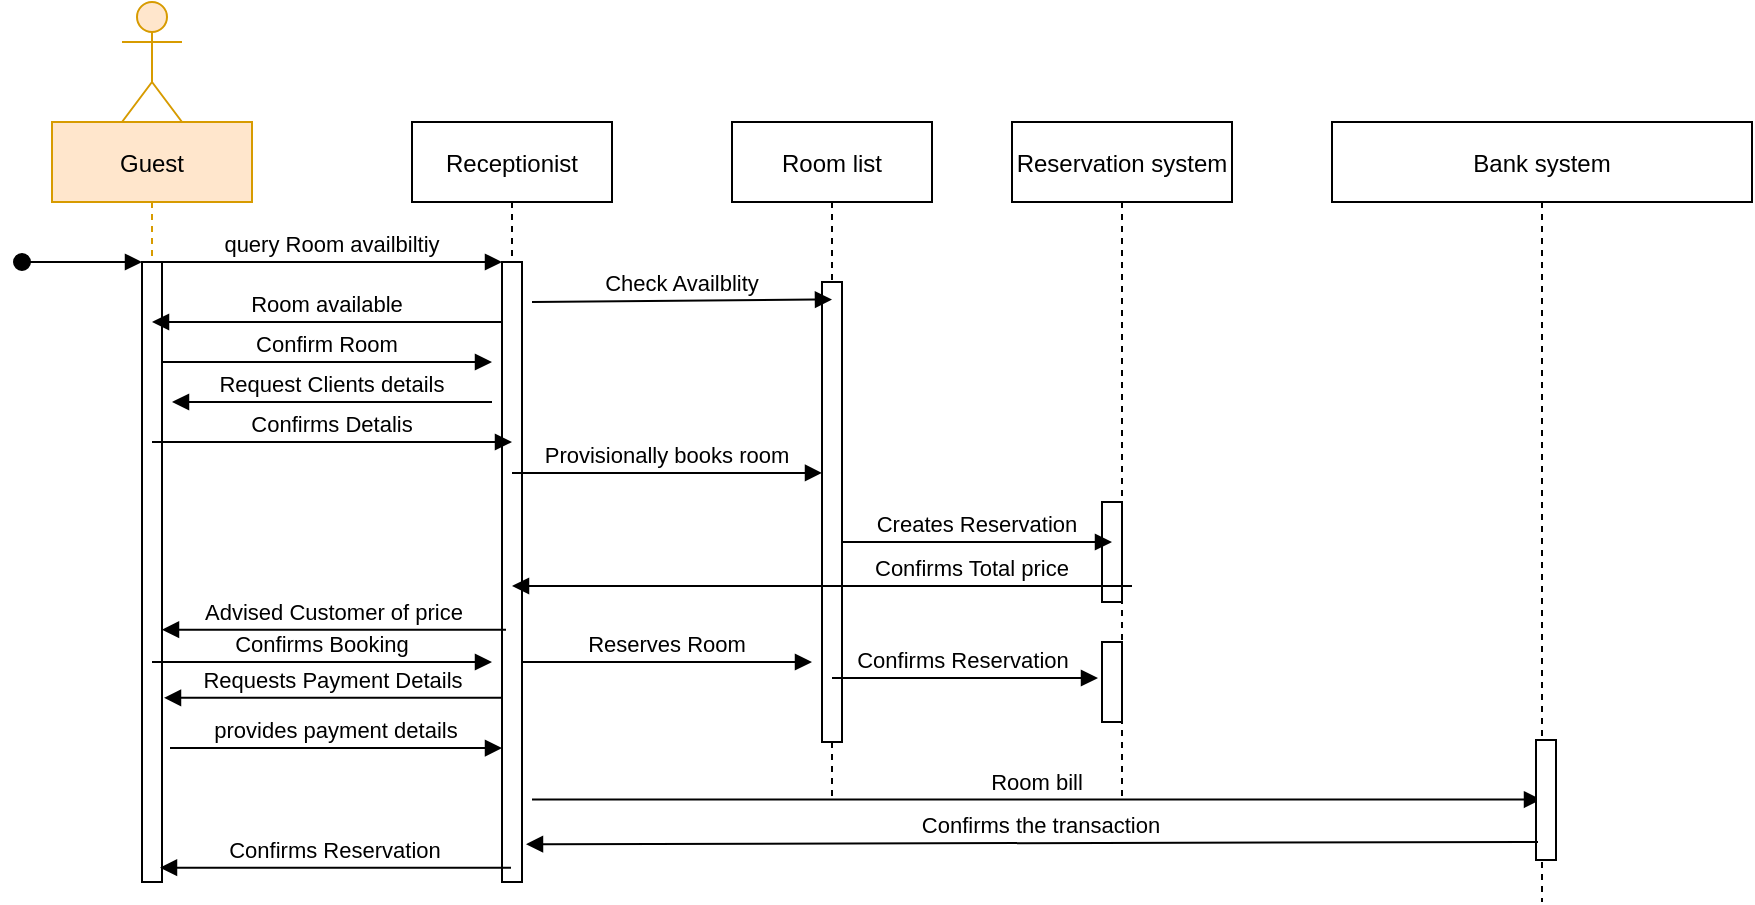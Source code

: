 <mxfile version="16.1.2" type="github">
  <diagram id="kgpKYQtTHZ0yAKxKKP6v" name="Page-1">
    <mxGraphModel dx="868" dy="482" grid="1" gridSize="10" guides="1" tooltips="1" connect="1" arrows="1" fold="1" page="1" pageScale="1" pageWidth="850" pageHeight="1100" math="0" shadow="0">
      <root>
        <mxCell id="0" />
        <mxCell id="1" parent="0" />
        <mxCell id="3nuBFxr9cyL0pnOWT2aG-1" value="Guest" style="shape=umlLifeline;perimeter=lifelinePerimeter;container=1;collapsible=0;recursiveResize=0;rounded=0;shadow=0;strokeWidth=1;perimeterSpacing=0;fillColor=#ffe6cc;strokeColor=#d79b00;" parent="1" vertex="1">
          <mxGeometry x="100" y="80" width="100" height="380" as="geometry" />
        </mxCell>
        <mxCell id="3nuBFxr9cyL0pnOWT2aG-2" value="" style="points=[];perimeter=orthogonalPerimeter;rounded=0;shadow=0;strokeWidth=1;" parent="3nuBFxr9cyL0pnOWT2aG-1" vertex="1">
          <mxGeometry x="45" y="70" width="10" height="310" as="geometry" />
        </mxCell>
        <mxCell id="3nuBFxr9cyL0pnOWT2aG-3" value="" style="verticalAlign=bottom;startArrow=oval;endArrow=block;startSize=8;shadow=0;strokeWidth=1;" parent="3nuBFxr9cyL0pnOWT2aG-1" target="3nuBFxr9cyL0pnOWT2aG-2" edge="1">
          <mxGeometry x="0.5" y="20" relative="1" as="geometry">
            <mxPoint x="-15" y="70" as="sourcePoint" />
            <mxPoint as="offset" />
          </mxGeometry>
        </mxCell>
        <mxCell id="3nuBFxr9cyL0pnOWT2aG-5" value="Receptionist" style="shape=umlLifeline;perimeter=lifelinePerimeter;container=1;collapsible=0;recursiveResize=0;rounded=0;shadow=0;strokeWidth=1;" parent="1" vertex="1">
          <mxGeometry x="280" y="80" width="100" height="380" as="geometry" />
        </mxCell>
        <mxCell id="3nuBFxr9cyL0pnOWT2aG-6" value="" style="points=[];perimeter=orthogonalPerimeter;rounded=0;shadow=0;strokeWidth=1;" parent="3nuBFxr9cyL0pnOWT2aG-5" vertex="1">
          <mxGeometry x="45" y="70" width="10" height="310" as="geometry" />
        </mxCell>
        <mxCell id="3nuBFxr9cyL0pnOWT2aG-8" value="query Room availbiltiy" style="verticalAlign=bottom;endArrow=block;entryX=0;entryY=0;shadow=0;strokeWidth=1;" parent="1" source="3nuBFxr9cyL0pnOWT2aG-2" target="3nuBFxr9cyL0pnOWT2aG-6" edge="1">
          <mxGeometry relative="1" as="geometry">
            <mxPoint x="275" y="160" as="sourcePoint" />
          </mxGeometry>
        </mxCell>
        <mxCell id="3nuBFxr9cyL0pnOWT2aG-9" value="Room available" style="verticalAlign=bottom;endArrow=block;shadow=0;strokeWidth=1;" parent="1" source="3nuBFxr9cyL0pnOWT2aG-6" target="3nuBFxr9cyL0pnOWT2aG-1" edge="1">
          <mxGeometry relative="1" as="geometry">
            <mxPoint x="240" y="200" as="sourcePoint" />
            <mxPoint x="160" y="200" as="targetPoint" />
            <Array as="points">
              <mxPoint x="310" y="180" />
            </Array>
          </mxGeometry>
        </mxCell>
        <mxCell id="O2JDXleAkRafH4N3ai_Y-1" value="Room list" style="shape=umlLifeline;perimeter=lifelinePerimeter;container=1;collapsible=0;recursiveResize=0;rounded=0;shadow=0;strokeWidth=1;" parent="1" vertex="1">
          <mxGeometry x="440" y="80" width="100" height="340" as="geometry" />
        </mxCell>
        <mxCell id="O2JDXleAkRafH4N3ai_Y-2" value="" style="points=[];perimeter=orthogonalPerimeter;rounded=0;shadow=0;strokeWidth=1;" parent="O2JDXleAkRafH4N3ai_Y-1" vertex="1">
          <mxGeometry x="45" y="80" width="10" height="230" as="geometry" />
        </mxCell>
        <mxCell id="O2JDXleAkRafH4N3ai_Y-3" value="Reservation system" style="shape=umlLifeline;perimeter=lifelinePerimeter;container=1;collapsible=0;recursiveResize=0;rounded=0;shadow=0;strokeWidth=1;" parent="1" vertex="1">
          <mxGeometry x="580" y="80" width="110" height="340" as="geometry" />
        </mxCell>
        <mxCell id="O2JDXleAkRafH4N3ai_Y-4" value="" style="points=[];perimeter=orthogonalPerimeter;rounded=0;shadow=0;strokeWidth=1;" parent="O2JDXleAkRafH4N3ai_Y-3" vertex="1">
          <mxGeometry x="45" y="190" width="10" height="50" as="geometry" />
        </mxCell>
        <mxCell id="O2JDXleAkRafH4N3ai_Y-14" value="" style="points=[];perimeter=orthogonalPerimeter;rounded=0;shadow=0;strokeWidth=1;" parent="O2JDXleAkRafH4N3ai_Y-3" vertex="1">
          <mxGeometry x="45" y="260" width="10" height="40" as="geometry" />
        </mxCell>
        <mxCell id="O2JDXleAkRafH4N3ai_Y-5" value="Bank system" style="shape=umlLifeline;perimeter=lifelinePerimeter;container=1;collapsible=0;recursiveResize=0;rounded=0;shadow=0;strokeWidth=1;" parent="1" vertex="1">
          <mxGeometry x="740" y="80" width="210" height="390" as="geometry" />
        </mxCell>
        <mxCell id="O2JDXleAkRafH4N3ai_Y-7" value="Check Availblity" style="verticalAlign=bottom;endArrow=block;shadow=0;strokeWidth=1;entryX=0.5;entryY=0.038;entryDx=0;entryDy=0;entryPerimeter=0;" parent="1" target="O2JDXleAkRafH4N3ai_Y-2" edge="1">
          <mxGeometry relative="1" as="geometry">
            <mxPoint x="340" y="170" as="sourcePoint" />
            <mxPoint x="490" y="180" as="targetPoint" />
          </mxGeometry>
        </mxCell>
        <mxCell id="O2JDXleAkRafH4N3ai_Y-8" value="Confirms Detalis" style="verticalAlign=bottom;endArrow=block;shadow=0;strokeWidth=1;" parent="1" source="3nuBFxr9cyL0pnOWT2aG-1" edge="1">
          <mxGeometry relative="1" as="geometry">
            <mxPoint x="150" y="220" as="sourcePoint" />
            <mxPoint x="330" y="240" as="targetPoint" />
            <Array as="points" />
          </mxGeometry>
        </mxCell>
        <mxCell id="O2JDXleAkRafH4N3ai_Y-9" value="Confirms Booking" style="verticalAlign=bottom;endArrow=block;shadow=0;strokeWidth=1;" parent="1" source="3nuBFxr9cyL0pnOWT2aG-1" edge="1">
          <mxGeometry relative="1" as="geometry">
            <mxPoint x="335" y="206.93" as="sourcePoint" />
            <mxPoint x="320" y="350" as="targetPoint" />
          </mxGeometry>
        </mxCell>
        <mxCell id="O2JDXleAkRafH4N3ai_Y-10" value="Advised Customer of price" style="verticalAlign=bottom;endArrow=block;shadow=0;strokeWidth=1;exitX=0.2;exitY=0.593;exitDx=0;exitDy=0;exitPerimeter=0;" parent="1" source="3nuBFxr9cyL0pnOWT2aG-6" target="3nuBFxr9cyL0pnOWT2aG-2" edge="1">
          <mxGeometry relative="1" as="geometry">
            <mxPoint x="345" y="216.93" as="sourcePoint" />
            <mxPoint x="150" y="248" as="targetPoint" />
          </mxGeometry>
        </mxCell>
        <mxCell id="O2JDXleAkRafH4N3ai_Y-11" value="Request Clients details" style="verticalAlign=bottom;endArrow=block;shadow=0;strokeWidth=1;" parent="1" edge="1">
          <mxGeometry relative="1" as="geometry">
            <mxPoint x="320" y="220" as="sourcePoint" />
            <mxPoint x="160" y="220" as="targetPoint" />
            <Array as="points" />
          </mxGeometry>
        </mxCell>
        <mxCell id="O2JDXleAkRafH4N3ai_Y-12" value="Confirm Room" style="verticalAlign=bottom;endArrow=block;shadow=0;strokeWidth=1;" parent="1" source="3nuBFxr9cyL0pnOWT2aG-2" edge="1">
          <mxGeometry relative="1" as="geometry">
            <mxPoint x="365" y="236.93" as="sourcePoint" />
            <mxPoint x="320" y="200" as="targetPoint" />
          </mxGeometry>
        </mxCell>
        <mxCell id="O2JDXleAkRafH4N3ai_Y-15" value="Provisionally books room" style="verticalAlign=bottom;endArrow=block;shadow=0;strokeWidth=1;entryX=0;entryY=0.415;entryDx=0;entryDy=0;entryPerimeter=0;" parent="1" source="3nuBFxr9cyL0pnOWT2aG-5" target="O2JDXleAkRafH4N3ai_Y-2" edge="1">
          <mxGeometry relative="1" as="geometry">
            <mxPoint x="350" y="180" as="sourcePoint" />
            <mxPoint x="500" y="179.88" as="targetPoint" />
          </mxGeometry>
        </mxCell>
        <mxCell id="O2JDXleAkRafH4N3ai_Y-16" value="Creates Reservation" style="verticalAlign=bottom;endArrow=block;shadow=0;strokeWidth=1;" parent="1" source="O2JDXleAkRafH4N3ai_Y-2" edge="1">
          <mxGeometry relative="1" as="geometry">
            <mxPoint x="490" y="200" as="sourcePoint" />
            <mxPoint x="630" y="290" as="targetPoint" />
          </mxGeometry>
        </mxCell>
        <mxCell id="O2JDXleAkRafH4N3ai_Y-17" value="Confirms Total price" style="verticalAlign=bottom;endArrow=block;shadow=0;strokeWidth=1;" parent="1" target="3nuBFxr9cyL0pnOWT2aG-5" edge="1">
          <mxGeometry x="-0.485" relative="1" as="geometry">
            <mxPoint x="640" y="312" as="sourcePoint" />
            <mxPoint x="520" y="199.88" as="targetPoint" />
            <Array as="points">
              <mxPoint x="540" y="312" />
            </Array>
            <mxPoint as="offset" />
          </mxGeometry>
        </mxCell>
        <mxCell id="O2JDXleAkRafH4N3ai_Y-19" value="Confirms Reservation" style="verticalAlign=bottom;endArrow=block;shadow=0;strokeWidth=1;entryX=-0.2;entryY=0.45;entryDx=0;entryDy=0;entryPerimeter=0;" parent="1" source="O2JDXleAkRafH4N3ai_Y-1" target="O2JDXleAkRafH4N3ai_Y-14" edge="1">
          <mxGeometry x="-0.017" relative="1" as="geometry">
            <mxPoint x="505" y="303" as="sourcePoint" />
            <mxPoint x="645" y="303" as="targetPoint" />
            <mxPoint as="offset" />
          </mxGeometry>
        </mxCell>
        <mxCell id="O2JDXleAkRafH4N3ai_Y-20" value="Reserves Room" style="verticalAlign=bottom;endArrow=block;shadow=0;strokeWidth=1;" parent="1" source="3nuBFxr9cyL0pnOWT2aG-6" edge="1">
          <mxGeometry relative="1" as="geometry">
            <mxPoint x="330" y="322" as="sourcePoint" />
            <mxPoint x="480" y="350" as="targetPoint" />
          </mxGeometry>
        </mxCell>
        <mxCell id="O2JDXleAkRafH4N3ai_Y-21" value="Requests Payment Details" style="verticalAlign=bottom;endArrow=block;shadow=0;strokeWidth=1;entryX=1.1;entryY=0.703;entryDx=0;entryDy=0;entryPerimeter=0;" parent="1" source="3nuBFxr9cyL0pnOWT2aG-6" target="3nuBFxr9cyL0pnOWT2aG-2" edge="1">
          <mxGeometry relative="1" as="geometry">
            <mxPoint x="330" y="230" as="sourcePoint" />
            <mxPoint x="170" y="230" as="targetPoint" />
            <Array as="points" />
          </mxGeometry>
        </mxCell>
        <mxCell id="O2JDXleAkRafH4N3ai_Y-22" value="provides payment details" style="verticalAlign=bottom;endArrow=block;shadow=0;strokeWidth=1;exitX=1.4;exitY=0.784;exitDx=0;exitDy=0;exitPerimeter=0;" parent="1" source="3nuBFxr9cyL0pnOWT2aG-2" target="3nuBFxr9cyL0pnOWT2aG-6" edge="1">
          <mxGeometry relative="1" as="geometry">
            <mxPoint x="159.5" y="360" as="sourcePoint" />
            <mxPoint x="330" y="360" as="targetPoint" />
          </mxGeometry>
        </mxCell>
        <mxCell id="O2JDXleAkRafH4N3ai_Y-23" value="Room bill" style="verticalAlign=bottom;endArrow=block;shadow=0;strokeWidth=1;exitX=1.5;exitY=0.867;exitDx=0;exitDy=0;exitPerimeter=0;" parent="1" source="3nuBFxr9cyL0pnOWT2aG-6" target="O2JDXleAkRafH4N3ai_Y-5" edge="1">
          <mxGeometry relative="1" as="geometry">
            <mxPoint x="345" y="348.1" as="sourcePoint" />
            <mxPoint x="497" y="348.1" as="targetPoint" />
          </mxGeometry>
        </mxCell>
        <mxCell id="O2JDXleAkRafH4N3ai_Y-6" value="" style="points=[];perimeter=orthogonalPerimeter;rounded=0;shadow=0;strokeWidth=1;" parent="1" vertex="1">
          <mxGeometry x="842" y="389" width="10" height="60" as="geometry" />
        </mxCell>
        <mxCell id="O2JDXleAkRafH4N3ai_Y-24" value="Confirms the transaction" style="verticalAlign=bottom;endArrow=block;shadow=0;strokeWidth=1;entryX=1.2;entryY=0.939;entryDx=0;entryDy=0;entryPerimeter=0;exitX=0.1;exitY=0.85;exitDx=0;exitDy=0;exitPerimeter=0;" parent="1" source="O2JDXleAkRafH4N3ai_Y-6" target="3nuBFxr9cyL0pnOWT2aG-6" edge="1">
          <mxGeometry x="-0.017" relative="1" as="geometry">
            <mxPoint x="780" y="439" as="sourcePoint" />
            <mxPoint x="643" y="368" as="targetPoint" />
            <mxPoint as="offset" />
          </mxGeometry>
        </mxCell>
        <mxCell id="O2JDXleAkRafH4N3ai_Y-25" value="Confirms Reservation" style="verticalAlign=bottom;endArrow=block;shadow=0;strokeWidth=1;entryX=0.9;entryY=0.977;entryDx=0;entryDy=0;entryPerimeter=0;" parent="1" source="3nuBFxr9cyL0pnOWT2aG-5" target="3nuBFxr9cyL0pnOWT2aG-2" edge="1">
          <mxGeometry relative="1" as="geometry">
            <mxPoint x="335" y="377.93" as="sourcePoint" />
            <mxPoint x="166" y="377.93" as="targetPoint" />
            <Array as="points" />
          </mxGeometry>
        </mxCell>
        <mxCell id="VRu0M-AiyCUYMiCGWRiW-4" value="" style="shape=umlActor;verticalLabelPosition=bottom;verticalAlign=top;html=1;fillColor=#ffe6cc;strokeColor=#d79b00;" parent="1" vertex="1">
          <mxGeometry x="135" y="20" width="30" height="60" as="geometry" />
        </mxCell>
      </root>
    </mxGraphModel>
  </diagram>
</mxfile>
